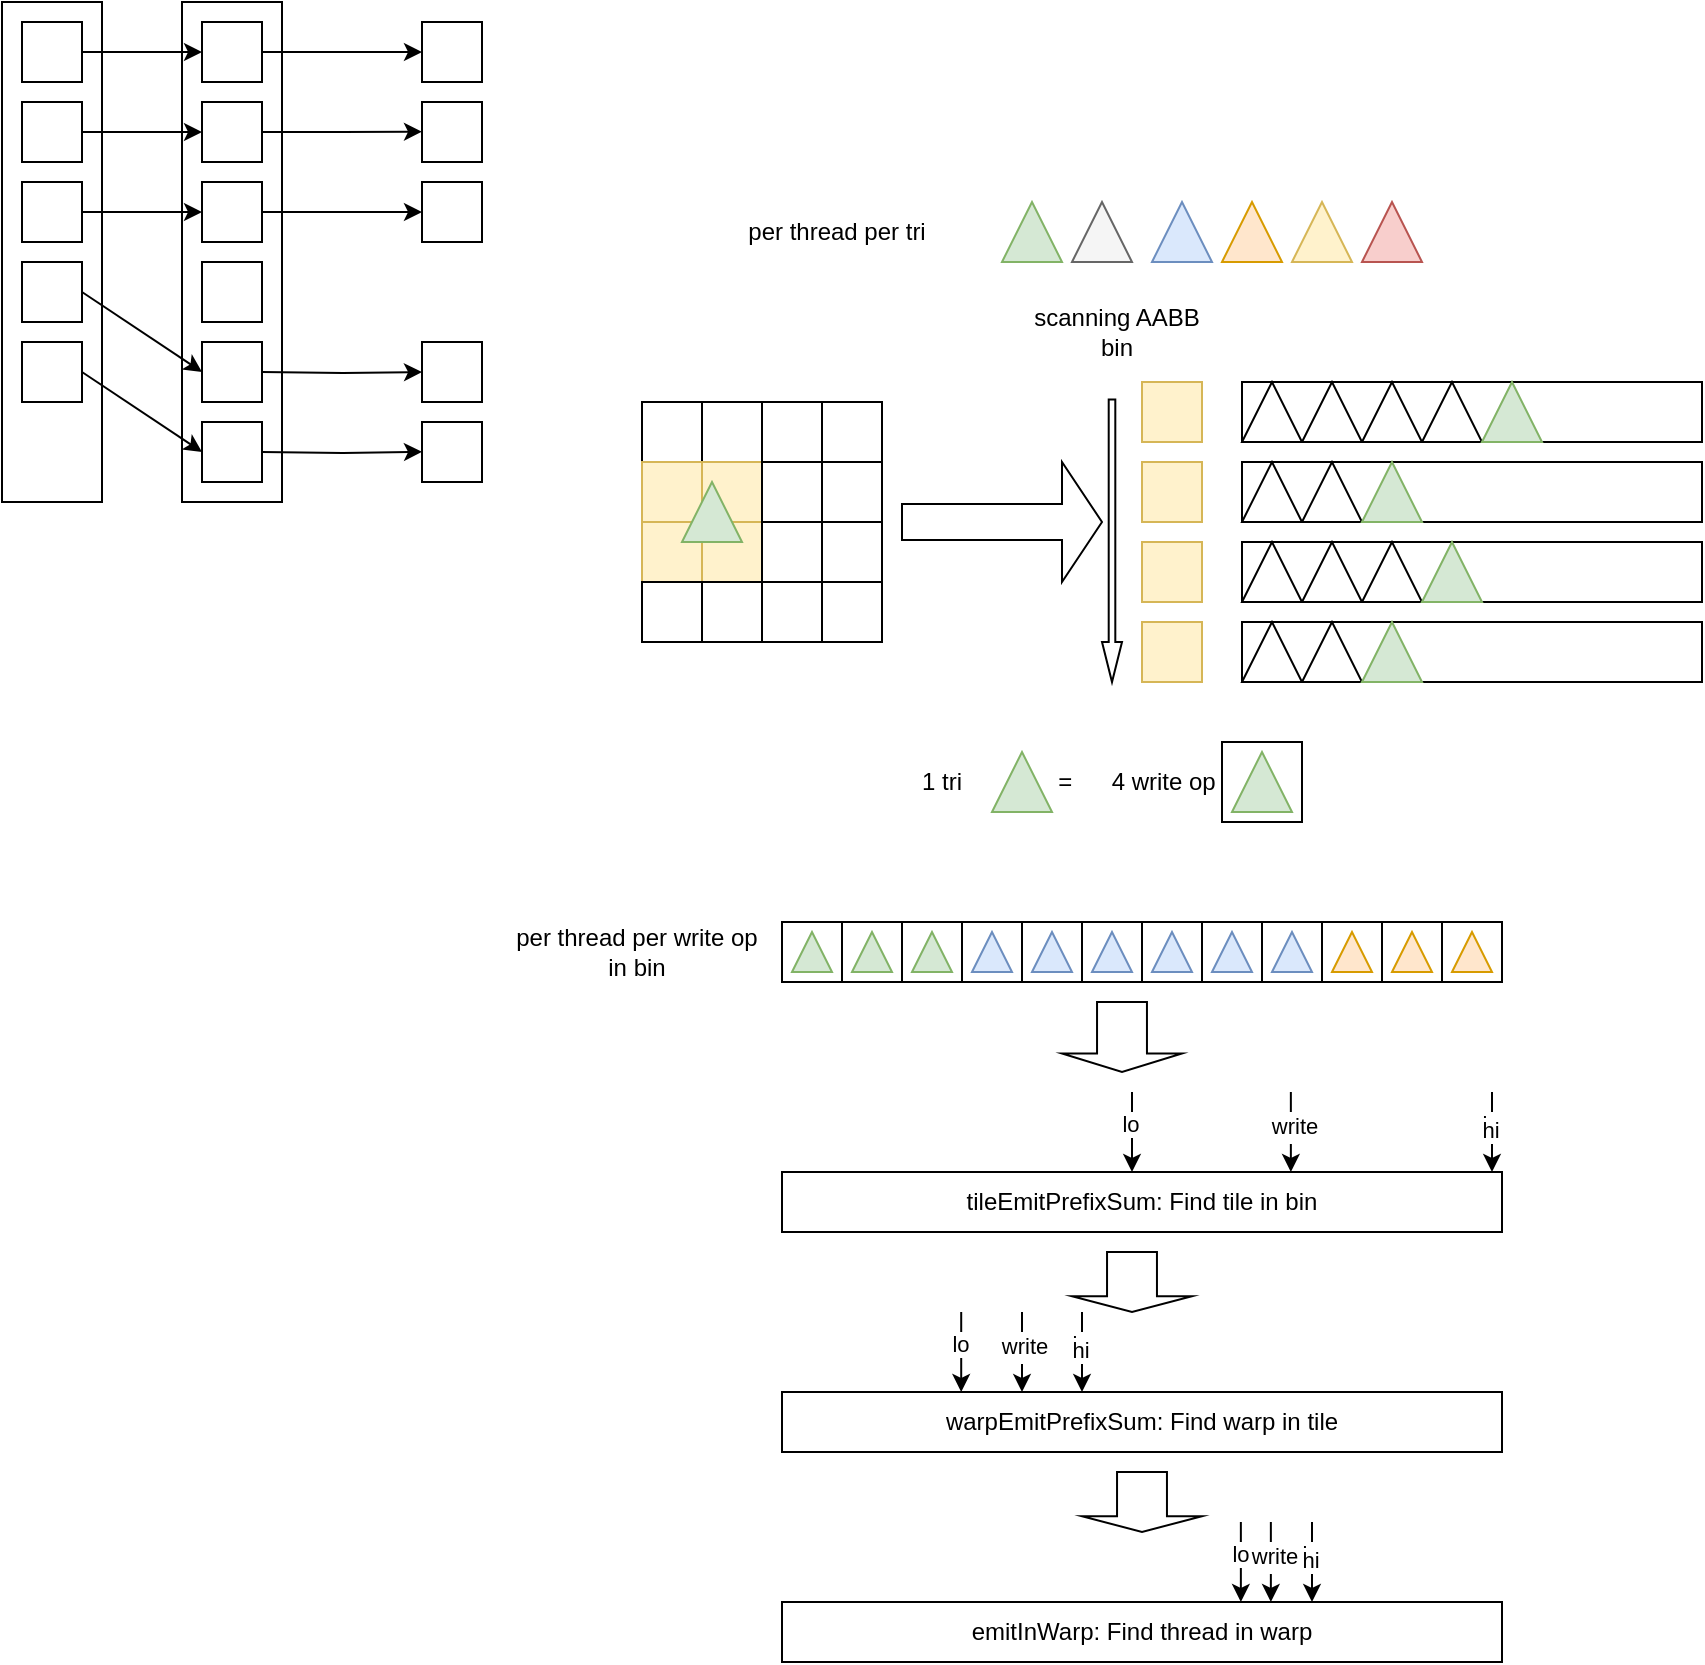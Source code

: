 <mxfile version="24.0.5" type="github">
  <diagram name="第 1 页" id="LOQZdf_YecflDSfbPk9R">
    <mxGraphModel dx="865" dy="490" grid="1" gridSize="10" guides="1" tooltips="1" connect="1" arrows="1" fold="1" page="1" pageScale="1" pageWidth="827" pageHeight="1169" math="0" shadow="0">
      <root>
        <mxCell id="0" />
        <mxCell id="1" parent="0" />
        <mxCell id="KsGBipaj28z4vU5Ojqf7-1" value="" style="rounded=0;whiteSpace=wrap;html=1;" vertex="1" parent="1">
          <mxGeometry x="140" y="20" width="50" height="250" as="geometry" />
        </mxCell>
        <mxCell id="KsGBipaj28z4vU5Ojqf7-9" value="" style="edgeStyle=orthogonalEdgeStyle;rounded=0;orthogonalLoop=1;jettySize=auto;html=1;" edge="1" parent="1" source="KsGBipaj28z4vU5Ojqf7-2" target="KsGBipaj28z4vU5Ojqf7-8">
          <mxGeometry relative="1" as="geometry" />
        </mxCell>
        <mxCell id="KsGBipaj28z4vU5Ojqf7-2" value="" style="rounded=0;whiteSpace=wrap;html=1;" vertex="1" parent="1">
          <mxGeometry x="150" y="30" width="30" height="30" as="geometry" />
        </mxCell>
        <mxCell id="KsGBipaj28z4vU5Ojqf7-14" style="edgeStyle=orthogonalEdgeStyle;rounded=0;orthogonalLoop=1;jettySize=auto;html=1;exitX=1;exitY=0.5;exitDx=0;exitDy=0;" edge="1" parent="1" source="KsGBipaj28z4vU5Ojqf7-3">
          <mxGeometry relative="1" as="geometry">
            <mxPoint x="260.0" y="84.857" as="targetPoint" />
          </mxGeometry>
        </mxCell>
        <mxCell id="KsGBipaj28z4vU5Ojqf7-3" value="" style="rounded=0;whiteSpace=wrap;html=1;" vertex="1" parent="1">
          <mxGeometry x="150" y="70" width="30" height="30" as="geometry" />
        </mxCell>
        <mxCell id="KsGBipaj28z4vU5Ojqf7-12" value="" style="edgeStyle=orthogonalEdgeStyle;rounded=0;orthogonalLoop=1;jettySize=auto;html=1;" edge="1" parent="1" source="KsGBipaj28z4vU5Ojqf7-4" target="KsGBipaj28z4vU5Ojqf7-11">
          <mxGeometry relative="1" as="geometry" />
        </mxCell>
        <mxCell id="KsGBipaj28z4vU5Ojqf7-4" value="" style="rounded=0;whiteSpace=wrap;html=1;" vertex="1" parent="1">
          <mxGeometry x="150" y="110" width="30" height="30" as="geometry" />
        </mxCell>
        <mxCell id="KsGBipaj28z4vU5Ojqf7-5" value="" style="rounded=0;whiteSpace=wrap;html=1;" vertex="1" parent="1">
          <mxGeometry x="150" y="150" width="30" height="30" as="geometry" />
        </mxCell>
        <mxCell id="KsGBipaj28z4vU5Ojqf7-6" value="" style="rounded=0;whiteSpace=wrap;html=1;" vertex="1" parent="1">
          <mxGeometry x="150" y="190" width="30" height="30" as="geometry" />
        </mxCell>
        <mxCell id="KsGBipaj28z4vU5Ojqf7-7" value="" style="rounded=0;whiteSpace=wrap;html=1;" vertex="1" parent="1">
          <mxGeometry x="150" y="230" width="30" height="30" as="geometry" />
        </mxCell>
        <mxCell id="KsGBipaj28z4vU5Ojqf7-8" value="" style="rounded=0;whiteSpace=wrap;html=1;" vertex="1" parent="1">
          <mxGeometry x="260" y="30" width="30" height="30" as="geometry" />
        </mxCell>
        <mxCell id="KsGBipaj28z4vU5Ojqf7-11" value="" style="rounded=0;whiteSpace=wrap;html=1;" vertex="1" parent="1">
          <mxGeometry x="260" y="110" width="30" height="30" as="geometry" />
        </mxCell>
        <mxCell id="KsGBipaj28z4vU5Ojqf7-15" value="" style="rounded=0;whiteSpace=wrap;html=1;" vertex="1" parent="1">
          <mxGeometry x="260" y="70" width="30" height="30" as="geometry" />
        </mxCell>
        <mxCell id="KsGBipaj28z4vU5Ojqf7-16" value="" style="edgeStyle=orthogonalEdgeStyle;rounded=0;orthogonalLoop=1;jettySize=auto;html=1;" edge="1" parent="1" target="KsGBipaj28z4vU5Ojqf7-18">
          <mxGeometry relative="1" as="geometry">
            <mxPoint x="180" y="205" as="sourcePoint" />
          </mxGeometry>
        </mxCell>
        <mxCell id="KsGBipaj28z4vU5Ojqf7-17" style="edgeStyle=orthogonalEdgeStyle;rounded=0;orthogonalLoop=1;jettySize=auto;html=1;exitX=1;exitY=0.5;exitDx=0;exitDy=0;" edge="1" parent="1">
          <mxGeometry relative="1" as="geometry">
            <mxPoint x="260.0" y="244.857" as="targetPoint" />
            <mxPoint x="180" y="245" as="sourcePoint" />
          </mxGeometry>
        </mxCell>
        <mxCell id="KsGBipaj28z4vU5Ojqf7-18" value="" style="rounded=0;whiteSpace=wrap;html=1;" vertex="1" parent="1">
          <mxGeometry x="260" y="190" width="30" height="30" as="geometry" />
        </mxCell>
        <mxCell id="KsGBipaj28z4vU5Ojqf7-19" value="" style="rounded=0;whiteSpace=wrap;html=1;" vertex="1" parent="1">
          <mxGeometry x="260" y="230" width="30" height="30" as="geometry" />
        </mxCell>
        <mxCell id="KsGBipaj28z4vU5Ojqf7-20" value="" style="rounded=0;whiteSpace=wrap;html=1;" vertex="1" parent="1">
          <mxGeometry x="50" y="20" width="50" height="250" as="geometry" />
        </mxCell>
        <mxCell id="KsGBipaj28z4vU5Ojqf7-26" style="edgeStyle=orthogonalEdgeStyle;rounded=0;orthogonalLoop=1;jettySize=auto;html=1;exitX=1;exitY=0.5;exitDx=0;exitDy=0;entryX=0;entryY=0.5;entryDx=0;entryDy=0;" edge="1" parent="1" source="KsGBipaj28z4vU5Ojqf7-21" target="KsGBipaj28z4vU5Ojqf7-2">
          <mxGeometry relative="1" as="geometry" />
        </mxCell>
        <mxCell id="KsGBipaj28z4vU5Ojqf7-21" value="" style="rounded=0;whiteSpace=wrap;html=1;" vertex="1" parent="1">
          <mxGeometry x="60" y="30" width="30" height="30" as="geometry" />
        </mxCell>
        <mxCell id="KsGBipaj28z4vU5Ojqf7-27" style="edgeStyle=orthogonalEdgeStyle;rounded=0;orthogonalLoop=1;jettySize=auto;html=1;exitX=1;exitY=0.5;exitDx=0;exitDy=0;entryX=0;entryY=0.5;entryDx=0;entryDy=0;" edge="1" parent="1" source="KsGBipaj28z4vU5Ojqf7-22" target="KsGBipaj28z4vU5Ojqf7-3">
          <mxGeometry relative="1" as="geometry" />
        </mxCell>
        <mxCell id="KsGBipaj28z4vU5Ojqf7-22" value="" style="rounded=0;whiteSpace=wrap;html=1;" vertex="1" parent="1">
          <mxGeometry x="60" y="70" width="30" height="30" as="geometry" />
        </mxCell>
        <mxCell id="KsGBipaj28z4vU5Ojqf7-28" style="edgeStyle=orthogonalEdgeStyle;rounded=0;orthogonalLoop=1;jettySize=auto;html=1;exitX=1;exitY=0.5;exitDx=0;exitDy=0;entryX=0;entryY=0.5;entryDx=0;entryDy=0;" edge="1" parent="1" source="KsGBipaj28z4vU5Ojqf7-23" target="KsGBipaj28z4vU5Ojqf7-4">
          <mxGeometry relative="1" as="geometry" />
        </mxCell>
        <mxCell id="KsGBipaj28z4vU5Ojqf7-23" value="" style="rounded=0;whiteSpace=wrap;html=1;" vertex="1" parent="1">
          <mxGeometry x="60" y="110" width="30" height="30" as="geometry" />
        </mxCell>
        <mxCell id="KsGBipaj28z4vU5Ojqf7-29" style="rounded=0;orthogonalLoop=1;jettySize=auto;html=1;exitX=1;exitY=0.5;exitDx=0;exitDy=0;entryX=0;entryY=0.5;entryDx=0;entryDy=0;" edge="1" parent="1" source="KsGBipaj28z4vU5Ojqf7-24" target="KsGBipaj28z4vU5Ojqf7-6">
          <mxGeometry relative="1" as="geometry" />
        </mxCell>
        <mxCell id="KsGBipaj28z4vU5Ojqf7-24" value="" style="rounded=0;whiteSpace=wrap;html=1;" vertex="1" parent="1">
          <mxGeometry x="60" y="150" width="30" height="30" as="geometry" />
        </mxCell>
        <mxCell id="KsGBipaj28z4vU5Ojqf7-30" style="rounded=0;orthogonalLoop=1;jettySize=auto;html=1;exitX=1;exitY=0.5;exitDx=0;exitDy=0;entryX=0;entryY=0.5;entryDx=0;entryDy=0;" edge="1" parent="1" source="KsGBipaj28z4vU5Ojqf7-25" target="KsGBipaj28z4vU5Ojqf7-7">
          <mxGeometry relative="1" as="geometry" />
        </mxCell>
        <mxCell id="KsGBipaj28z4vU5Ojqf7-25" value="" style="rounded=0;whiteSpace=wrap;html=1;" vertex="1" parent="1">
          <mxGeometry x="60" y="190" width="30" height="30" as="geometry" />
        </mxCell>
        <mxCell id="KsGBipaj28z4vU5Ojqf7-32" value="" style="rounded=0;whiteSpace=wrap;html=1;" vertex="1" parent="1">
          <mxGeometry x="370" y="220" width="30" height="30" as="geometry" />
        </mxCell>
        <mxCell id="KsGBipaj28z4vU5Ojqf7-33" value="" style="rounded=0;whiteSpace=wrap;html=1;" vertex="1" parent="1">
          <mxGeometry x="400" y="220" width="30" height="30" as="geometry" />
        </mxCell>
        <mxCell id="KsGBipaj28z4vU5Ojqf7-34" value="" style="rounded=0;whiteSpace=wrap;html=1;" vertex="1" parent="1">
          <mxGeometry x="430" y="220" width="30" height="30" as="geometry" />
        </mxCell>
        <mxCell id="KsGBipaj28z4vU5Ojqf7-35" value="" style="rounded=0;whiteSpace=wrap;html=1;" vertex="1" parent="1">
          <mxGeometry x="460" y="220" width="30" height="30" as="geometry" />
        </mxCell>
        <mxCell id="KsGBipaj28z4vU5Ojqf7-36" value="" style="rounded=0;whiteSpace=wrap;html=1;fillColor=#fff2cc;strokeColor=#d6b656;" vertex="1" parent="1">
          <mxGeometry x="370" y="250" width="30" height="30" as="geometry" />
        </mxCell>
        <mxCell id="KsGBipaj28z4vU5Ojqf7-37" value="" style="rounded=0;whiteSpace=wrap;html=1;fillColor=#fff2cc;strokeColor=#d6b656;" vertex="1" parent="1">
          <mxGeometry x="400" y="250" width="30" height="30" as="geometry" />
        </mxCell>
        <mxCell id="KsGBipaj28z4vU5Ojqf7-38" value="" style="rounded=0;whiteSpace=wrap;html=1;" vertex="1" parent="1">
          <mxGeometry x="430" y="250" width="30" height="30" as="geometry" />
        </mxCell>
        <mxCell id="KsGBipaj28z4vU5Ojqf7-39" value="" style="rounded=0;whiteSpace=wrap;html=1;" vertex="1" parent="1">
          <mxGeometry x="460" y="250" width="30" height="30" as="geometry" />
        </mxCell>
        <mxCell id="KsGBipaj28z4vU5Ojqf7-40" value="" style="rounded=0;whiteSpace=wrap;html=1;fillColor=#fff2cc;strokeColor=#d6b656;" vertex="1" parent="1">
          <mxGeometry x="370" y="280" width="30" height="30" as="geometry" />
        </mxCell>
        <mxCell id="KsGBipaj28z4vU5Ojqf7-41" value="" style="rounded=0;whiteSpace=wrap;html=1;fillColor=#fff2cc;strokeColor=#d6b656;" vertex="1" parent="1">
          <mxGeometry x="400" y="280" width="30" height="30" as="geometry" />
        </mxCell>
        <mxCell id="KsGBipaj28z4vU5Ojqf7-42" value="" style="rounded=0;whiteSpace=wrap;html=1;" vertex="1" parent="1">
          <mxGeometry x="430" y="280" width="30" height="30" as="geometry" />
        </mxCell>
        <mxCell id="KsGBipaj28z4vU5Ojqf7-43" value="" style="rounded=0;whiteSpace=wrap;html=1;" vertex="1" parent="1">
          <mxGeometry x="460" y="280" width="30" height="30" as="geometry" />
        </mxCell>
        <mxCell id="KsGBipaj28z4vU5Ojqf7-44" value="" style="rounded=0;whiteSpace=wrap;html=1;" vertex="1" parent="1">
          <mxGeometry x="370" y="310" width="30" height="30" as="geometry" />
        </mxCell>
        <mxCell id="KsGBipaj28z4vU5Ojqf7-45" value="" style="rounded=0;whiteSpace=wrap;html=1;" vertex="1" parent="1">
          <mxGeometry x="400" y="310" width="30" height="30" as="geometry" />
        </mxCell>
        <mxCell id="KsGBipaj28z4vU5Ojqf7-46" value="" style="rounded=0;whiteSpace=wrap;html=1;" vertex="1" parent="1">
          <mxGeometry x="430" y="310" width="30" height="30" as="geometry" />
        </mxCell>
        <mxCell id="KsGBipaj28z4vU5Ojqf7-47" value="" style="rounded=0;whiteSpace=wrap;html=1;" vertex="1" parent="1">
          <mxGeometry x="460" y="310" width="30" height="30" as="geometry" />
        </mxCell>
        <mxCell id="KsGBipaj28z4vU5Ojqf7-31" value="" style="triangle;whiteSpace=wrap;html=1;rotation=-90;fillColor=#d5e8d4;strokeColor=#82b366;" vertex="1" parent="1">
          <mxGeometry x="390" y="260" width="30" height="30" as="geometry" />
        </mxCell>
        <mxCell id="KsGBipaj28z4vU5Ojqf7-51" value="" style="rounded=0;whiteSpace=wrap;html=1;fillColor=#fff2cc;strokeColor=#d6b656;" vertex="1" parent="1">
          <mxGeometry x="620" y="210" width="30" height="30" as="geometry" />
        </mxCell>
        <mxCell id="KsGBipaj28z4vU5Ojqf7-52" value="" style="rounded=0;whiteSpace=wrap;html=1;fillColor=#fff2cc;strokeColor=#d6b656;" vertex="1" parent="1">
          <mxGeometry x="620" y="250" width="30" height="30" as="geometry" />
        </mxCell>
        <mxCell id="KsGBipaj28z4vU5Ojqf7-53" value="" style="rounded=0;whiteSpace=wrap;html=1;fillColor=#fff2cc;strokeColor=#d6b656;" vertex="1" parent="1">
          <mxGeometry x="620" y="290" width="30" height="30" as="geometry" />
        </mxCell>
        <mxCell id="KsGBipaj28z4vU5Ojqf7-54" value="" style="rounded=0;whiteSpace=wrap;html=1;fillColor=#fff2cc;strokeColor=#d6b656;" vertex="1" parent="1">
          <mxGeometry x="620" y="330" width="30" height="30" as="geometry" />
        </mxCell>
        <mxCell id="KsGBipaj28z4vU5Ojqf7-55" value="" style="rounded=0;whiteSpace=wrap;html=1;" vertex="1" parent="1">
          <mxGeometry x="670" y="210" width="230" height="30" as="geometry" />
        </mxCell>
        <mxCell id="KsGBipaj28z4vU5Ojqf7-56" value="" style="rounded=0;whiteSpace=wrap;html=1;" vertex="1" parent="1">
          <mxGeometry x="670" y="250" width="230" height="30" as="geometry" />
        </mxCell>
        <mxCell id="KsGBipaj28z4vU5Ojqf7-57" value="" style="rounded=0;whiteSpace=wrap;html=1;" vertex="1" parent="1">
          <mxGeometry x="670" y="290" width="230" height="30" as="geometry" />
        </mxCell>
        <mxCell id="KsGBipaj28z4vU5Ojqf7-58" value="" style="rounded=0;whiteSpace=wrap;html=1;" vertex="1" parent="1">
          <mxGeometry x="670" y="330" width="230" height="30" as="geometry" />
        </mxCell>
        <mxCell id="KsGBipaj28z4vU5Ojqf7-59" value="" style="triangle;whiteSpace=wrap;html=1;rotation=-90;" vertex="1" parent="1">
          <mxGeometry x="670" y="210" width="30" height="30" as="geometry" />
        </mxCell>
        <mxCell id="KsGBipaj28z4vU5Ojqf7-60" value="" style="triangle;whiteSpace=wrap;html=1;rotation=-90;" vertex="1" parent="1">
          <mxGeometry x="700" y="210" width="30" height="30" as="geometry" />
        </mxCell>
        <mxCell id="KsGBipaj28z4vU5Ojqf7-61" value="" style="triangle;whiteSpace=wrap;html=1;rotation=-90;" vertex="1" parent="1">
          <mxGeometry x="670" y="250" width="30" height="30" as="geometry" />
        </mxCell>
        <mxCell id="KsGBipaj28z4vU5Ojqf7-62" value="" style="triangle;whiteSpace=wrap;html=1;rotation=-90;" vertex="1" parent="1">
          <mxGeometry x="700" y="250" width="30" height="30" as="geometry" />
        </mxCell>
        <mxCell id="KsGBipaj28z4vU5Ojqf7-63" value="" style="triangle;whiteSpace=wrap;html=1;rotation=-90;" vertex="1" parent="1">
          <mxGeometry x="670" y="290" width="30" height="30" as="geometry" />
        </mxCell>
        <mxCell id="KsGBipaj28z4vU5Ojqf7-64" value="" style="triangle;whiteSpace=wrap;html=1;rotation=-90;" vertex="1" parent="1">
          <mxGeometry x="700" y="290" width="30" height="30" as="geometry" />
        </mxCell>
        <mxCell id="KsGBipaj28z4vU5Ojqf7-65" value="" style="triangle;whiteSpace=wrap;html=1;rotation=-90;" vertex="1" parent="1">
          <mxGeometry x="670" y="330" width="30" height="30" as="geometry" />
        </mxCell>
        <mxCell id="KsGBipaj28z4vU5Ojqf7-66" value="" style="triangle;whiteSpace=wrap;html=1;rotation=-90;" vertex="1" parent="1">
          <mxGeometry x="700" y="330" width="30" height="30" as="geometry" />
        </mxCell>
        <mxCell id="KsGBipaj28z4vU5Ojqf7-67" value="" style="triangle;whiteSpace=wrap;html=1;rotation=-90;" vertex="1" parent="1">
          <mxGeometry x="730" y="210" width="30" height="30" as="geometry" />
        </mxCell>
        <mxCell id="KsGBipaj28z4vU5Ojqf7-68" value="" style="triangle;whiteSpace=wrap;html=1;rotation=-90;" vertex="1" parent="1">
          <mxGeometry x="760" y="210" width="30" height="30" as="geometry" />
        </mxCell>
        <mxCell id="KsGBipaj28z4vU5Ojqf7-69" value="" style="triangle;whiteSpace=wrap;html=1;rotation=-90;" vertex="1" parent="1">
          <mxGeometry x="730" y="290" width="30" height="30" as="geometry" />
        </mxCell>
        <mxCell id="KsGBipaj28z4vU5Ojqf7-71" value="" style="triangle;whiteSpace=wrap;html=1;rotation=-90;fillColor=#d5e8d4;strokeColor=#82b366;" vertex="1" parent="1">
          <mxGeometry x="790" y="210" width="30" height="30" as="geometry" />
        </mxCell>
        <mxCell id="KsGBipaj28z4vU5Ojqf7-72" value="" style="triangle;whiteSpace=wrap;html=1;rotation=-90;fillColor=#d5e8d4;strokeColor=#82b366;" vertex="1" parent="1">
          <mxGeometry x="730" y="250" width="30" height="30" as="geometry" />
        </mxCell>
        <mxCell id="KsGBipaj28z4vU5Ojqf7-73" value="" style="triangle;whiteSpace=wrap;html=1;rotation=-90;fillColor=#d5e8d4;strokeColor=#82b366;" vertex="1" parent="1">
          <mxGeometry x="760" y="290" width="30" height="30" as="geometry" />
        </mxCell>
        <mxCell id="KsGBipaj28z4vU5Ojqf7-74" value="" style="triangle;whiteSpace=wrap;html=1;rotation=-90;fillColor=#d5e8d4;strokeColor=#82b366;" vertex="1" parent="1">
          <mxGeometry x="730" y="330" width="30" height="30" as="geometry" />
        </mxCell>
        <mxCell id="KsGBipaj28z4vU5Ojqf7-76" value="" style="html=1;shadow=0;dashed=0;align=center;verticalAlign=middle;shape=mxgraph.arrows2.arrow;dy=0.67;dx=20;notch=0;rotation=90;" vertex="1" parent="1">
          <mxGeometry x="534.38" y="284.38" width="141.25" height="10" as="geometry" />
        </mxCell>
        <mxCell id="KsGBipaj28z4vU5Ojqf7-77" value="scanning AABB bin" style="text;html=1;align=center;verticalAlign=middle;whiteSpace=wrap;rounded=0;" vertex="1" parent="1">
          <mxGeometry x="565" y="170" width="85" height="30" as="geometry" />
        </mxCell>
        <mxCell id="KsGBipaj28z4vU5Ojqf7-80" value="" style="shape=singleArrow;whiteSpace=wrap;html=1;" vertex="1" parent="1">
          <mxGeometry x="500" y="250" width="100" height="60" as="geometry" />
        </mxCell>
        <mxCell id="KsGBipaj28z4vU5Ojqf7-95" value="" style="rounded=0;whiteSpace=wrap;html=1;rotation=-90;container=0;" vertex="1" parent="1">
          <mxGeometry x="440" y="480" width="30" height="30" as="geometry" />
        </mxCell>
        <mxCell id="KsGBipaj28z4vU5Ojqf7-119" value="" style="group" vertex="1" connectable="0" parent="1">
          <mxGeometry x="490" y="390" width="210" height="40" as="geometry" />
        </mxCell>
        <mxCell id="KsGBipaj28z4vU5Ojqf7-106" value="" style="triangle;whiteSpace=wrap;html=1;rotation=-90;fillColor=#d5e8d4;strokeColor=#82b366;" vertex="1" parent="KsGBipaj28z4vU5Ojqf7-119">
          <mxGeometry x="55" y="5" width="30" height="30" as="geometry" />
        </mxCell>
        <mxCell id="KsGBipaj28z4vU5Ojqf7-116" value="" style="group" vertex="1" connectable="0" parent="KsGBipaj28z4vU5Ojqf7-119">
          <mxGeometry x="170" width="40" height="40" as="geometry" />
        </mxCell>
        <mxCell id="KsGBipaj28z4vU5Ojqf7-114" value="" style="rounded=0;whiteSpace=wrap;html=1;" vertex="1" parent="KsGBipaj28z4vU5Ojqf7-116">
          <mxGeometry width="40" height="40" as="geometry" />
        </mxCell>
        <mxCell id="KsGBipaj28z4vU5Ojqf7-115" value="" style="triangle;whiteSpace=wrap;html=1;rotation=-90;fillColor=#d5e8d4;strokeColor=#82b366;" vertex="1" parent="KsGBipaj28z4vU5Ojqf7-116">
          <mxGeometry x="5" y="5" width="30" height="30" as="geometry" />
        </mxCell>
        <mxCell id="KsGBipaj28z4vU5Ojqf7-117" value="1 tri" style="text;html=1;align=center;verticalAlign=middle;whiteSpace=wrap;rounded=0;" vertex="1" parent="KsGBipaj28z4vU5Ojqf7-119">
          <mxGeometry y="5" width="60" height="30" as="geometry" />
        </mxCell>
        <mxCell id="KsGBipaj28z4vU5Ojqf7-118" value="=&lt;span style=&quot;white-space: pre;&quot;&gt;&#x9;&lt;/span&gt;4 write op" style="text;html=1;align=center;verticalAlign=middle;whiteSpace=wrap;rounded=0;" vertex="1" parent="KsGBipaj28z4vU5Ojqf7-119">
          <mxGeometry x="85" y="5" width="85" height="30" as="geometry" />
        </mxCell>
        <mxCell id="KsGBipaj28z4vU5Ojqf7-120" value="" style="triangle;whiteSpace=wrap;html=1;rotation=-90;fillColor=#d5e8d4;strokeColor=#82b366;" vertex="1" parent="1">
          <mxGeometry x="445" y="485" width="20" height="20" as="geometry" />
        </mxCell>
        <mxCell id="KsGBipaj28z4vU5Ojqf7-121" value="" style="rounded=0;whiteSpace=wrap;html=1;rotation=-90;container=0;" vertex="1" parent="1">
          <mxGeometry x="470" y="480" width="30" height="30" as="geometry" />
        </mxCell>
        <mxCell id="KsGBipaj28z4vU5Ojqf7-122" value="" style="triangle;whiteSpace=wrap;html=1;rotation=-90;fillColor=#d5e8d4;strokeColor=#82b366;" vertex="1" parent="1">
          <mxGeometry x="475" y="485" width="20" height="20" as="geometry" />
        </mxCell>
        <mxCell id="KsGBipaj28z4vU5Ojqf7-123" value="" style="triangle;whiteSpace=wrap;html=1;rotation=-90;fillColor=#d5e8d4;strokeColor=#82b366;" vertex="1" parent="1">
          <mxGeometry x="550" y="120" width="30" height="30" as="geometry" />
        </mxCell>
        <mxCell id="KsGBipaj28z4vU5Ojqf7-124" value="" style="triangle;whiteSpace=wrap;html=1;rotation=-90;fillColor=#f5f5f5;strokeColor=#666666;fontColor=#333333;" vertex="1" parent="1">
          <mxGeometry x="585" y="120" width="30" height="30" as="geometry" />
        </mxCell>
        <mxCell id="KsGBipaj28z4vU5Ojqf7-125" value="" style="triangle;whiteSpace=wrap;html=1;rotation=-90;fillColor=#dae8fc;strokeColor=#6c8ebf;" vertex="1" parent="1">
          <mxGeometry x="625" y="120" width="30" height="30" as="geometry" />
        </mxCell>
        <mxCell id="KsGBipaj28z4vU5Ojqf7-126" value="" style="triangle;whiteSpace=wrap;html=1;rotation=-90;fillColor=#ffe6cc;strokeColor=#d79b00;" vertex="1" parent="1">
          <mxGeometry x="660" y="120" width="30" height="30" as="geometry" />
        </mxCell>
        <mxCell id="KsGBipaj28z4vU5Ojqf7-127" value="" style="triangle;whiteSpace=wrap;html=1;rotation=-90;fillColor=#fff2cc;strokeColor=#d6b656;" vertex="1" parent="1">
          <mxGeometry x="695" y="120" width="30" height="30" as="geometry" />
        </mxCell>
        <mxCell id="KsGBipaj28z4vU5Ojqf7-128" value="" style="triangle;whiteSpace=wrap;html=1;rotation=-90;fillColor=#f8cecc;strokeColor=#b85450;" vertex="1" parent="1">
          <mxGeometry x="730" y="120" width="30" height="30" as="geometry" />
        </mxCell>
        <mxCell id="KsGBipaj28z4vU5Ojqf7-131" value="per thread per tri" style="text;html=1;align=center;verticalAlign=middle;whiteSpace=wrap;rounded=0;" vertex="1" parent="1">
          <mxGeometry x="415" y="120" width="105" height="30" as="geometry" />
        </mxCell>
        <mxCell id="KsGBipaj28z4vU5Ojqf7-132" value="per thread per write op&lt;div&gt;in bin&lt;/div&gt;" style="text;html=1;align=center;verticalAlign=middle;whiteSpace=wrap;rounded=0;" vertex="1" parent="1">
          <mxGeometry x="305" y="480" width="125" height="30" as="geometry" />
        </mxCell>
        <mxCell id="KsGBipaj28z4vU5Ojqf7-133" value="" style="rounded=0;whiteSpace=wrap;html=1;rotation=-90;container=0;" vertex="1" parent="1">
          <mxGeometry x="500" y="480" width="30" height="30" as="geometry" />
        </mxCell>
        <mxCell id="KsGBipaj28z4vU5Ojqf7-134" value="" style="triangle;whiteSpace=wrap;html=1;rotation=-90;fillColor=#d5e8d4;strokeColor=#82b366;" vertex="1" parent="1">
          <mxGeometry x="505" y="485" width="20" height="20" as="geometry" />
        </mxCell>
        <mxCell id="KsGBipaj28z4vU5Ojqf7-135" value="" style="rounded=0;whiteSpace=wrap;html=1;rotation=-90;container=0;" vertex="1" parent="1">
          <mxGeometry x="530" y="480" width="30" height="30" as="geometry" />
        </mxCell>
        <mxCell id="KsGBipaj28z4vU5Ojqf7-136" value="" style="triangle;whiteSpace=wrap;html=1;rotation=-90;fillColor=#dae8fc;strokeColor=#6c8ebf;" vertex="1" parent="1">
          <mxGeometry x="535" y="485" width="20" height="20" as="geometry" />
        </mxCell>
        <mxCell id="KsGBipaj28z4vU5Ojqf7-137" value="" style="rounded=0;whiteSpace=wrap;html=1;rotation=-90;container=0;" vertex="1" parent="1">
          <mxGeometry x="560" y="480" width="30" height="30" as="geometry" />
        </mxCell>
        <mxCell id="KsGBipaj28z4vU5Ojqf7-138" value="" style="triangle;whiteSpace=wrap;html=1;rotation=-90;fillColor=#dae8fc;strokeColor=#6c8ebf;" vertex="1" parent="1">
          <mxGeometry x="565" y="485" width="20" height="20" as="geometry" />
        </mxCell>
        <mxCell id="KsGBipaj28z4vU5Ojqf7-139" value="" style="rounded=0;whiteSpace=wrap;html=1;rotation=-90;container=0;" vertex="1" parent="1">
          <mxGeometry x="590" y="480" width="30" height="30" as="geometry" />
        </mxCell>
        <mxCell id="KsGBipaj28z4vU5Ojqf7-140" value="" style="triangle;whiteSpace=wrap;html=1;rotation=-90;fillColor=#dae8fc;strokeColor=#6c8ebf;" vertex="1" parent="1">
          <mxGeometry x="595" y="485" width="20" height="20" as="geometry" />
        </mxCell>
        <mxCell id="KsGBipaj28z4vU5Ojqf7-141" value="" style="rounded=0;whiteSpace=wrap;html=1;rotation=-90;container=0;" vertex="1" parent="1">
          <mxGeometry x="620" y="480" width="30" height="30" as="geometry" />
        </mxCell>
        <mxCell id="KsGBipaj28z4vU5Ojqf7-142" value="" style="triangle;whiteSpace=wrap;html=1;rotation=-90;fillColor=#dae8fc;strokeColor=#6c8ebf;" vertex="1" parent="1">
          <mxGeometry x="625" y="485" width="20" height="20" as="geometry" />
        </mxCell>
        <mxCell id="KsGBipaj28z4vU5Ojqf7-143" value="" style="rounded=0;whiteSpace=wrap;html=1;rotation=-90;container=0;" vertex="1" parent="1">
          <mxGeometry x="650" y="480" width="30" height="30" as="geometry" />
        </mxCell>
        <mxCell id="KsGBipaj28z4vU5Ojqf7-144" value="" style="triangle;whiteSpace=wrap;html=1;rotation=-90;fillColor=#dae8fc;strokeColor=#6c8ebf;" vertex="1" parent="1">
          <mxGeometry x="655" y="485" width="20" height="20" as="geometry" />
        </mxCell>
        <mxCell id="KsGBipaj28z4vU5Ojqf7-145" value="" style="rounded=0;whiteSpace=wrap;html=1;rotation=-90;container=0;" vertex="1" parent="1">
          <mxGeometry x="680" y="480" width="30" height="30" as="geometry" />
        </mxCell>
        <mxCell id="KsGBipaj28z4vU5Ojqf7-146" value="" style="triangle;whiteSpace=wrap;html=1;rotation=-90;fillColor=#dae8fc;strokeColor=#6c8ebf;" vertex="1" parent="1">
          <mxGeometry x="685" y="485" width="20" height="20" as="geometry" />
        </mxCell>
        <mxCell id="KsGBipaj28z4vU5Ojqf7-147" value="" style="rounded=0;whiteSpace=wrap;html=1;rotation=-90;container=0;" vertex="1" parent="1">
          <mxGeometry x="710" y="480" width="30" height="30" as="geometry" />
        </mxCell>
        <mxCell id="KsGBipaj28z4vU5Ojqf7-148" value="" style="triangle;whiteSpace=wrap;html=1;rotation=-90;fillColor=#ffe6cc;strokeColor=#d79b00;" vertex="1" parent="1">
          <mxGeometry x="715" y="485" width="20" height="20" as="geometry" />
        </mxCell>
        <mxCell id="KsGBipaj28z4vU5Ojqf7-149" value="" style="rounded=0;whiteSpace=wrap;html=1;rotation=-90;container=0;" vertex="1" parent="1">
          <mxGeometry x="740" y="480" width="30" height="30" as="geometry" />
        </mxCell>
        <mxCell id="KsGBipaj28z4vU5Ojqf7-150" value="" style="triangle;whiteSpace=wrap;html=1;rotation=-90;fillColor=#ffe6cc;strokeColor=#d79b00;" vertex="1" parent="1">
          <mxGeometry x="745" y="485" width="20" height="20" as="geometry" />
        </mxCell>
        <mxCell id="KsGBipaj28z4vU5Ojqf7-151" value="" style="rounded=0;whiteSpace=wrap;html=1;rotation=-90;container=0;" vertex="1" parent="1">
          <mxGeometry x="770" y="480" width="30" height="30" as="geometry" />
        </mxCell>
        <mxCell id="KsGBipaj28z4vU5Ojqf7-152" value="" style="triangle;whiteSpace=wrap;html=1;rotation=-90;fillColor=#ffe6cc;strokeColor=#d79b00;" vertex="1" parent="1">
          <mxGeometry x="775" y="485" width="20" height="20" as="geometry" />
        </mxCell>
        <mxCell id="KsGBipaj28z4vU5Ojqf7-153" value="tileEmitPrefixSum: Find tile in bin" style="rounded=0;whiteSpace=wrap;html=1;" vertex="1" parent="1">
          <mxGeometry x="440" y="605" width="360" height="30" as="geometry" />
        </mxCell>
        <mxCell id="KsGBipaj28z4vU5Ojqf7-154" value="" style="endArrow=classic;html=1;rounded=0;" edge="1" parent="1">
          <mxGeometry width="50" height="50" relative="1" as="geometry">
            <mxPoint x="615" y="565" as="sourcePoint" />
            <mxPoint x="615" y="605" as="targetPoint" />
          </mxGeometry>
        </mxCell>
        <mxCell id="KsGBipaj28z4vU5Ojqf7-155" value="lo" style="edgeLabel;html=1;align=center;verticalAlign=middle;resizable=0;points=[];" vertex="1" connectable="0" parent="KsGBipaj28z4vU5Ojqf7-154">
          <mxGeometry x="-0.23" y="-1" relative="1" as="geometry">
            <mxPoint as="offset" />
          </mxGeometry>
        </mxCell>
        <mxCell id="KsGBipaj28z4vU5Ojqf7-157" value="" style="endArrow=classic;html=1;rounded=0;" edge="1" parent="1">
          <mxGeometry width="50" height="50" relative="1" as="geometry">
            <mxPoint x="795" y="565" as="sourcePoint" />
            <mxPoint x="795" y="605" as="targetPoint" />
          </mxGeometry>
        </mxCell>
        <mxCell id="KsGBipaj28z4vU5Ojqf7-158" value="lo" style="edgeLabel;html=1;align=center;verticalAlign=middle;resizable=0;points=[];" vertex="1" connectable="0" parent="KsGBipaj28z4vU5Ojqf7-157">
          <mxGeometry x="-0.23" y="-1" relative="1" as="geometry">
            <mxPoint as="offset" />
          </mxGeometry>
        </mxCell>
        <mxCell id="KsGBipaj28z4vU5Ojqf7-159" value="hi" style="edgeLabel;html=1;align=center;verticalAlign=middle;resizable=0;points=[];" vertex="1" connectable="0" parent="KsGBipaj28z4vU5Ojqf7-157">
          <mxGeometry x="-0.087" y="-1" relative="1" as="geometry">
            <mxPoint as="offset" />
          </mxGeometry>
        </mxCell>
        <mxCell id="KsGBipaj28z4vU5Ojqf7-160" value="" style="endArrow=classic;html=1;rounded=0;" edge="1" parent="1">
          <mxGeometry width="50" height="50" relative="1" as="geometry">
            <mxPoint x="694.43" y="565" as="sourcePoint" />
            <mxPoint x="694.43" y="605" as="targetPoint" />
          </mxGeometry>
        </mxCell>
        <mxCell id="KsGBipaj28z4vU5Ojqf7-161" value="lo" style="edgeLabel;html=1;align=center;verticalAlign=middle;resizable=0;points=[];" vertex="1" connectable="0" parent="KsGBipaj28z4vU5Ojqf7-160">
          <mxGeometry x="-0.23" y="-1" relative="1" as="geometry">
            <mxPoint as="offset" />
          </mxGeometry>
        </mxCell>
        <mxCell id="KsGBipaj28z4vU5Ojqf7-162" value="hi" style="edgeLabel;html=1;align=center;verticalAlign=middle;resizable=0;points=[];" vertex="1" connectable="0" parent="KsGBipaj28z4vU5Ojqf7-160">
          <mxGeometry x="-0.087" y="-1" relative="1" as="geometry">
            <mxPoint as="offset" />
          </mxGeometry>
        </mxCell>
        <mxCell id="KsGBipaj28z4vU5Ojqf7-163" value="write" style="edgeLabel;html=1;align=center;verticalAlign=middle;resizable=0;points=[];" vertex="1" connectable="0" parent="KsGBipaj28z4vU5Ojqf7-160">
          <mxGeometry x="-0.173" y="1" relative="1" as="geometry">
            <mxPoint as="offset" />
          </mxGeometry>
        </mxCell>
        <mxCell id="KsGBipaj28z4vU5Ojqf7-164" value="" style="shape=singleArrow;direction=south;whiteSpace=wrap;html=1;arrowWidth=0.416;arrowSize=0.264;" vertex="1" parent="1">
          <mxGeometry x="580" y="520" width="60" height="35" as="geometry" />
        </mxCell>
        <mxCell id="KsGBipaj28z4vU5Ojqf7-166" value="warpEmitPrefixSum: Find warp in tile" style="rounded=0;whiteSpace=wrap;html=1;" vertex="1" parent="1">
          <mxGeometry x="440" y="715" width="360" height="30" as="geometry" />
        </mxCell>
        <mxCell id="KsGBipaj28z4vU5Ojqf7-167" value="" style="endArrow=classic;html=1;rounded=0;" edge="1" parent="1">
          <mxGeometry width="50" height="50" relative="1" as="geometry">
            <mxPoint x="529.6" y="675" as="sourcePoint" />
            <mxPoint x="529.6" y="715" as="targetPoint" />
          </mxGeometry>
        </mxCell>
        <mxCell id="KsGBipaj28z4vU5Ojqf7-168" value="lo" style="edgeLabel;html=1;align=center;verticalAlign=middle;resizable=0;points=[];" vertex="1" connectable="0" parent="KsGBipaj28z4vU5Ojqf7-167">
          <mxGeometry x="-0.23" y="-1" relative="1" as="geometry">
            <mxPoint as="offset" />
          </mxGeometry>
        </mxCell>
        <mxCell id="KsGBipaj28z4vU5Ojqf7-169" value="" style="endArrow=classic;html=1;rounded=0;" edge="1" parent="1">
          <mxGeometry width="50" height="50" relative="1" as="geometry">
            <mxPoint x="590" y="675" as="sourcePoint" />
            <mxPoint x="590" y="715" as="targetPoint" />
          </mxGeometry>
        </mxCell>
        <mxCell id="KsGBipaj28z4vU5Ojqf7-170" value="lo" style="edgeLabel;html=1;align=center;verticalAlign=middle;resizable=0;points=[];" vertex="1" connectable="0" parent="KsGBipaj28z4vU5Ojqf7-169">
          <mxGeometry x="-0.23" y="-1" relative="1" as="geometry">
            <mxPoint as="offset" />
          </mxGeometry>
        </mxCell>
        <mxCell id="KsGBipaj28z4vU5Ojqf7-171" value="hi" style="edgeLabel;html=1;align=center;verticalAlign=middle;resizable=0;points=[];" vertex="1" connectable="0" parent="KsGBipaj28z4vU5Ojqf7-169">
          <mxGeometry x="-0.087" y="-1" relative="1" as="geometry">
            <mxPoint as="offset" />
          </mxGeometry>
        </mxCell>
        <mxCell id="KsGBipaj28z4vU5Ojqf7-172" value="" style="endArrow=classic;html=1;rounded=0;" edge="1" parent="1">
          <mxGeometry width="50" height="50" relative="1" as="geometry">
            <mxPoint x="560" y="675" as="sourcePoint" />
            <mxPoint x="560" y="715" as="targetPoint" />
          </mxGeometry>
        </mxCell>
        <mxCell id="KsGBipaj28z4vU5Ojqf7-173" value="lo" style="edgeLabel;html=1;align=center;verticalAlign=middle;resizable=0;points=[];" vertex="1" connectable="0" parent="KsGBipaj28z4vU5Ojqf7-172">
          <mxGeometry x="-0.23" y="-1" relative="1" as="geometry">
            <mxPoint as="offset" />
          </mxGeometry>
        </mxCell>
        <mxCell id="KsGBipaj28z4vU5Ojqf7-174" value="hi" style="edgeLabel;html=1;align=center;verticalAlign=middle;resizable=0;points=[];" vertex="1" connectable="0" parent="KsGBipaj28z4vU5Ojqf7-172">
          <mxGeometry x="-0.087" y="-1" relative="1" as="geometry">
            <mxPoint as="offset" />
          </mxGeometry>
        </mxCell>
        <mxCell id="KsGBipaj28z4vU5Ojqf7-175" value="write" style="edgeLabel;html=1;align=center;verticalAlign=middle;resizable=0;points=[];" vertex="1" connectable="0" parent="KsGBipaj28z4vU5Ojqf7-172">
          <mxGeometry x="-0.173" y="1" relative="1" as="geometry">
            <mxPoint as="offset" />
          </mxGeometry>
        </mxCell>
        <mxCell id="KsGBipaj28z4vU5Ojqf7-176" value="" style="shape=singleArrow;direction=south;whiteSpace=wrap;html=1;arrowWidth=0.416;arrowSize=0.264;" vertex="1" parent="1">
          <mxGeometry x="585" y="645" width="60" height="30" as="geometry" />
        </mxCell>
        <mxCell id="KsGBipaj28z4vU5Ojqf7-177" value="emitInWarp: Find thread in warp" style="rounded=0;whiteSpace=wrap;html=1;" vertex="1" parent="1">
          <mxGeometry x="440" y="820" width="360" height="30" as="geometry" />
        </mxCell>
        <mxCell id="KsGBipaj28z4vU5Ojqf7-178" value="" style="endArrow=classic;html=1;rounded=0;" edge="1" parent="1">
          <mxGeometry width="50" height="50" relative="1" as="geometry">
            <mxPoint x="669.43" y="780" as="sourcePoint" />
            <mxPoint x="669.43" y="820" as="targetPoint" />
          </mxGeometry>
        </mxCell>
        <mxCell id="KsGBipaj28z4vU5Ojqf7-179" value="lo" style="edgeLabel;html=1;align=center;verticalAlign=middle;resizable=0;points=[];" vertex="1" connectable="0" parent="KsGBipaj28z4vU5Ojqf7-178">
          <mxGeometry x="-0.23" y="-1" relative="1" as="geometry">
            <mxPoint as="offset" />
          </mxGeometry>
        </mxCell>
        <mxCell id="KsGBipaj28z4vU5Ojqf7-180" value="" style="endArrow=classic;html=1;rounded=0;" edge="1" parent="1">
          <mxGeometry width="50" height="50" relative="1" as="geometry">
            <mxPoint x="705.0" y="780" as="sourcePoint" />
            <mxPoint x="705.0" y="820" as="targetPoint" />
          </mxGeometry>
        </mxCell>
        <mxCell id="KsGBipaj28z4vU5Ojqf7-181" value="lo" style="edgeLabel;html=1;align=center;verticalAlign=middle;resizable=0;points=[];" vertex="1" connectable="0" parent="KsGBipaj28z4vU5Ojqf7-180">
          <mxGeometry x="-0.23" y="-1" relative="1" as="geometry">
            <mxPoint as="offset" />
          </mxGeometry>
        </mxCell>
        <mxCell id="KsGBipaj28z4vU5Ojqf7-182" value="hi" style="edgeLabel;html=1;align=center;verticalAlign=middle;resizable=0;points=[];" vertex="1" connectable="0" parent="KsGBipaj28z4vU5Ojqf7-180">
          <mxGeometry x="-0.087" y="-1" relative="1" as="geometry">
            <mxPoint as="offset" />
          </mxGeometry>
        </mxCell>
        <mxCell id="KsGBipaj28z4vU5Ojqf7-183" value="" style="endArrow=classic;html=1;rounded=0;" edge="1" parent="1">
          <mxGeometry width="50" height="50" relative="1" as="geometry">
            <mxPoint x="684.43" y="780" as="sourcePoint" />
            <mxPoint x="684.43" y="820" as="targetPoint" />
          </mxGeometry>
        </mxCell>
        <mxCell id="KsGBipaj28z4vU5Ojqf7-184" value="lo" style="edgeLabel;html=1;align=center;verticalAlign=middle;resizable=0;points=[];" vertex="1" connectable="0" parent="KsGBipaj28z4vU5Ojqf7-183">
          <mxGeometry x="-0.23" y="-1" relative="1" as="geometry">
            <mxPoint as="offset" />
          </mxGeometry>
        </mxCell>
        <mxCell id="KsGBipaj28z4vU5Ojqf7-185" value="hi" style="edgeLabel;html=1;align=center;verticalAlign=middle;resizable=0;points=[];" vertex="1" connectable="0" parent="KsGBipaj28z4vU5Ojqf7-183">
          <mxGeometry x="-0.087" y="-1" relative="1" as="geometry">
            <mxPoint as="offset" />
          </mxGeometry>
        </mxCell>
        <mxCell id="KsGBipaj28z4vU5Ojqf7-186" value="write" style="edgeLabel;html=1;align=center;verticalAlign=middle;resizable=0;points=[];" vertex="1" connectable="0" parent="KsGBipaj28z4vU5Ojqf7-183">
          <mxGeometry x="-0.173" y="1" relative="1" as="geometry">
            <mxPoint as="offset" />
          </mxGeometry>
        </mxCell>
        <mxCell id="KsGBipaj28z4vU5Ojqf7-187" value="" style="shape=singleArrow;direction=south;whiteSpace=wrap;html=1;arrowWidth=0.416;arrowSize=0.264;" vertex="1" parent="1">
          <mxGeometry x="590" y="755" width="60" height="30" as="geometry" />
        </mxCell>
      </root>
    </mxGraphModel>
  </diagram>
</mxfile>
